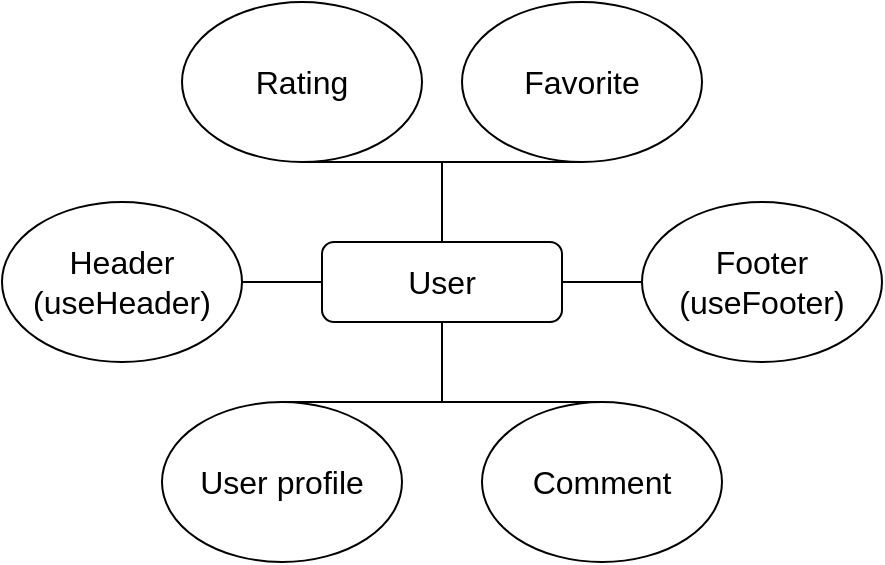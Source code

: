 <mxfile version="20.7.4" type="github">
  <diagram id="3J1euHFBOxNmw69qLI0D" name="Страница 1">
    <mxGraphModel dx="1393" dy="789" grid="1" gridSize="10" guides="1" tooltips="1" connect="1" arrows="1" fold="1" page="1" pageScale="1" pageWidth="827" pageHeight="1169" math="0" shadow="0">
      <root>
        <mxCell id="0" />
        <mxCell id="1" parent="0" />
        <mxCell id="n2qevZXxgXPHrT0AqrnO-1" value="&lt;font style=&quot;font-size: 16px;&quot;&gt;User&lt;/font&gt;" style="rounded=1;whiteSpace=wrap;html=1;" vertex="1" parent="1">
          <mxGeometry x="360" y="360" width="120" height="40" as="geometry" />
        </mxCell>
        <mxCell id="n2qevZXxgXPHrT0AqrnO-2" value="" style="endArrow=none;html=1;rounded=0;fontSize=16;exitX=0;exitY=0.5;exitDx=0;exitDy=0;" edge="1" parent="1" source="n2qevZXxgXPHrT0AqrnO-1" target="n2qevZXxgXPHrT0AqrnO-3">
          <mxGeometry width="50" height="50" relative="1" as="geometry">
            <mxPoint x="390" y="430" as="sourcePoint" />
            <mxPoint x="440" y="380" as="targetPoint" />
          </mxGeometry>
        </mxCell>
        <mxCell id="n2qevZXxgXPHrT0AqrnO-3" value="Header&lt;br&gt;(useHeader)" style="ellipse;whiteSpace=wrap;html=1;fontSize=16;" vertex="1" parent="1">
          <mxGeometry x="200" y="340" width="120" height="80" as="geometry" />
        </mxCell>
        <mxCell id="n2qevZXxgXPHrT0AqrnO-4" value="" style="endArrow=none;html=1;rounded=0;fontSize=16;exitX=1;exitY=0.5;exitDx=0;exitDy=0;" edge="1" parent="1" source="n2qevZXxgXPHrT0AqrnO-1" target="n2qevZXxgXPHrT0AqrnO-5">
          <mxGeometry width="50" height="50" relative="1" as="geometry">
            <mxPoint x="390" y="420" as="sourcePoint" />
            <mxPoint x="440" y="370" as="targetPoint" />
          </mxGeometry>
        </mxCell>
        <mxCell id="n2qevZXxgXPHrT0AqrnO-5" value="Footer&lt;br&gt;(useFooter)" style="ellipse;whiteSpace=wrap;html=1;fontSize=16;" vertex="1" parent="1">
          <mxGeometry x="520" y="340" width="120" height="80" as="geometry" />
        </mxCell>
        <mxCell id="n2qevZXxgXPHrT0AqrnO-6" value="" style="endArrow=none;html=1;rounded=0;fontSize=16;exitX=0.5;exitY=0;exitDx=0;exitDy=0;entryX=0.5;entryY=1;entryDx=0;entryDy=0;" edge="1" parent="1" source="n2qevZXxgXPHrT0AqrnO-1" target="n2qevZXxgXPHrT0AqrnO-9">
          <mxGeometry width="50" height="50" relative="1" as="geometry">
            <mxPoint x="390" y="410" as="sourcePoint" />
            <mxPoint x="420" y="320" as="targetPoint" />
            <Array as="points">
              <mxPoint x="420" y="320" />
            </Array>
          </mxGeometry>
        </mxCell>
        <mxCell id="n2qevZXxgXPHrT0AqrnO-7" value="Comment" style="ellipse;whiteSpace=wrap;html=1;fontSize=16;" vertex="1" parent="1">
          <mxGeometry x="440" y="440" width="120" height="80" as="geometry" />
        </mxCell>
        <mxCell id="n2qevZXxgXPHrT0AqrnO-8" value="" style="endArrow=none;html=1;rounded=0;fontSize=16;exitX=0.5;exitY=1;exitDx=0;exitDy=0;entryX=0.5;entryY=0;entryDx=0;entryDy=0;" edge="1" parent="1" source="n2qevZXxgXPHrT0AqrnO-1" target="n2qevZXxgXPHrT0AqrnO-7">
          <mxGeometry width="50" height="50" relative="1" as="geometry">
            <mxPoint x="390" y="410" as="sourcePoint" />
            <mxPoint x="440" y="360" as="targetPoint" />
            <Array as="points">
              <mxPoint x="420" y="440" />
            </Array>
          </mxGeometry>
        </mxCell>
        <mxCell id="n2qevZXxgXPHrT0AqrnO-9" value="&lt;font style=&quot;font-size: 16px;&quot;&gt;Favorite&lt;/font&gt;" style="ellipse;whiteSpace=wrap;html=1;" vertex="1" parent="1">
          <mxGeometry x="430" y="240" width="120" height="80" as="geometry" />
        </mxCell>
        <mxCell id="n2qevZXxgXPHrT0AqrnO-10" value="Rating" style="ellipse;whiteSpace=wrap;html=1;fontSize=16;" vertex="1" parent="1">
          <mxGeometry x="290" y="240" width="120" height="80" as="geometry" />
        </mxCell>
        <mxCell id="n2qevZXxgXPHrT0AqrnO-11" value="" style="endArrow=none;html=1;rounded=0;fontSize=16;exitX=0.5;exitY=0;exitDx=0;exitDy=0;entryX=0.5;entryY=1;entryDx=0;entryDy=0;" edge="1" parent="1" source="n2qevZXxgXPHrT0AqrnO-1" target="n2qevZXxgXPHrT0AqrnO-10">
          <mxGeometry width="50" height="50" relative="1" as="geometry">
            <mxPoint x="390" y="430" as="sourcePoint" />
            <mxPoint x="440" y="380" as="targetPoint" />
            <Array as="points">
              <mxPoint x="420" y="320" />
            </Array>
          </mxGeometry>
        </mxCell>
        <mxCell id="n2qevZXxgXPHrT0AqrnO-12" value="User profile" style="ellipse;whiteSpace=wrap;html=1;fontSize=16;" vertex="1" parent="1">
          <mxGeometry x="280" y="440" width="120" height="80" as="geometry" />
        </mxCell>
        <mxCell id="n2qevZXxgXPHrT0AqrnO-13" value="" style="endArrow=none;html=1;rounded=0;fontSize=16;exitX=0.5;exitY=0;exitDx=0;exitDy=0;entryX=0.5;entryY=1;entryDx=0;entryDy=0;" edge="1" parent="1" source="n2qevZXxgXPHrT0AqrnO-12" target="n2qevZXxgXPHrT0AqrnO-1">
          <mxGeometry width="50" height="50" relative="1" as="geometry">
            <mxPoint x="390" y="430" as="sourcePoint" />
            <mxPoint x="440" y="380" as="targetPoint" />
            <Array as="points">
              <mxPoint x="420" y="440" />
            </Array>
          </mxGeometry>
        </mxCell>
      </root>
    </mxGraphModel>
  </diagram>
</mxfile>
